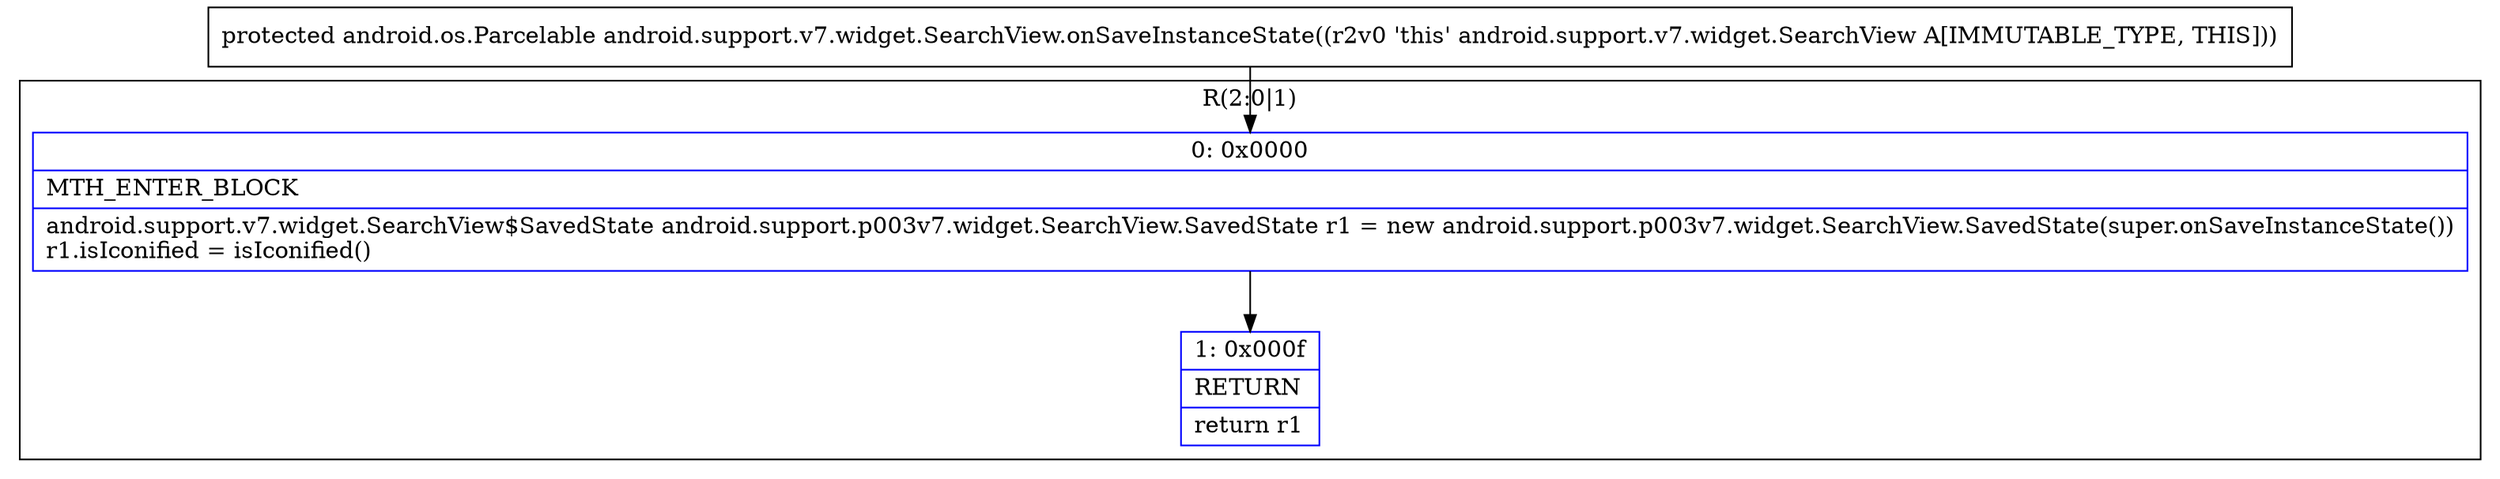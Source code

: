 digraph "CFG forandroid.support.v7.widget.SearchView.onSaveInstanceState()Landroid\/os\/Parcelable;" {
subgraph cluster_Region_94104403 {
label = "R(2:0|1)";
node [shape=record,color=blue];
Node_0 [shape=record,label="{0\:\ 0x0000|MTH_ENTER_BLOCK\l|android.support.v7.widget.SearchView$SavedState android.support.p003v7.widget.SearchView.SavedState r1 = new android.support.p003v7.widget.SearchView.SavedState(super.onSaveInstanceState())\lr1.isIconified = isIconified()\l}"];
Node_1 [shape=record,label="{1\:\ 0x000f|RETURN\l|return r1\l}"];
}
MethodNode[shape=record,label="{protected android.os.Parcelable android.support.v7.widget.SearchView.onSaveInstanceState((r2v0 'this' android.support.v7.widget.SearchView A[IMMUTABLE_TYPE, THIS])) }"];
MethodNode -> Node_0;
Node_0 -> Node_1;
}


